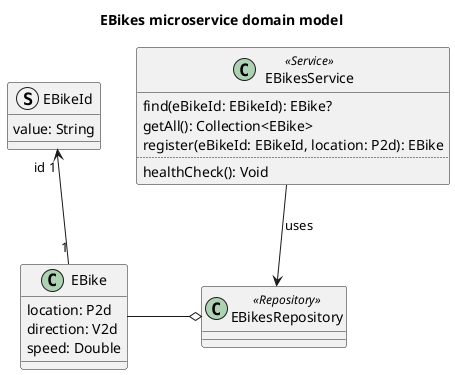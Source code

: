 @startuml ebikes-microservice-domain-model

title EBikes microservice domain model

class EBike {
    location: P2d
    direction: V2d
    speed: Double
}
struct EBikeId {
    value: String
}
EBike "1" -u-> "id 1" EBikeId

class EBikesRepository <<Repository>> 
EBikesRepository o-l- EBike

class EBikesService <<Service>> {
    find(eBikeId: EBikeId): EBike?
    getAll(): Collection<EBike>
    register(eBikeId: EBikeId, location: P2d): EBike
    ..
    healthCheck(): Void
}

EBikesService --> EBikesRepository : "uses"

@enduml
